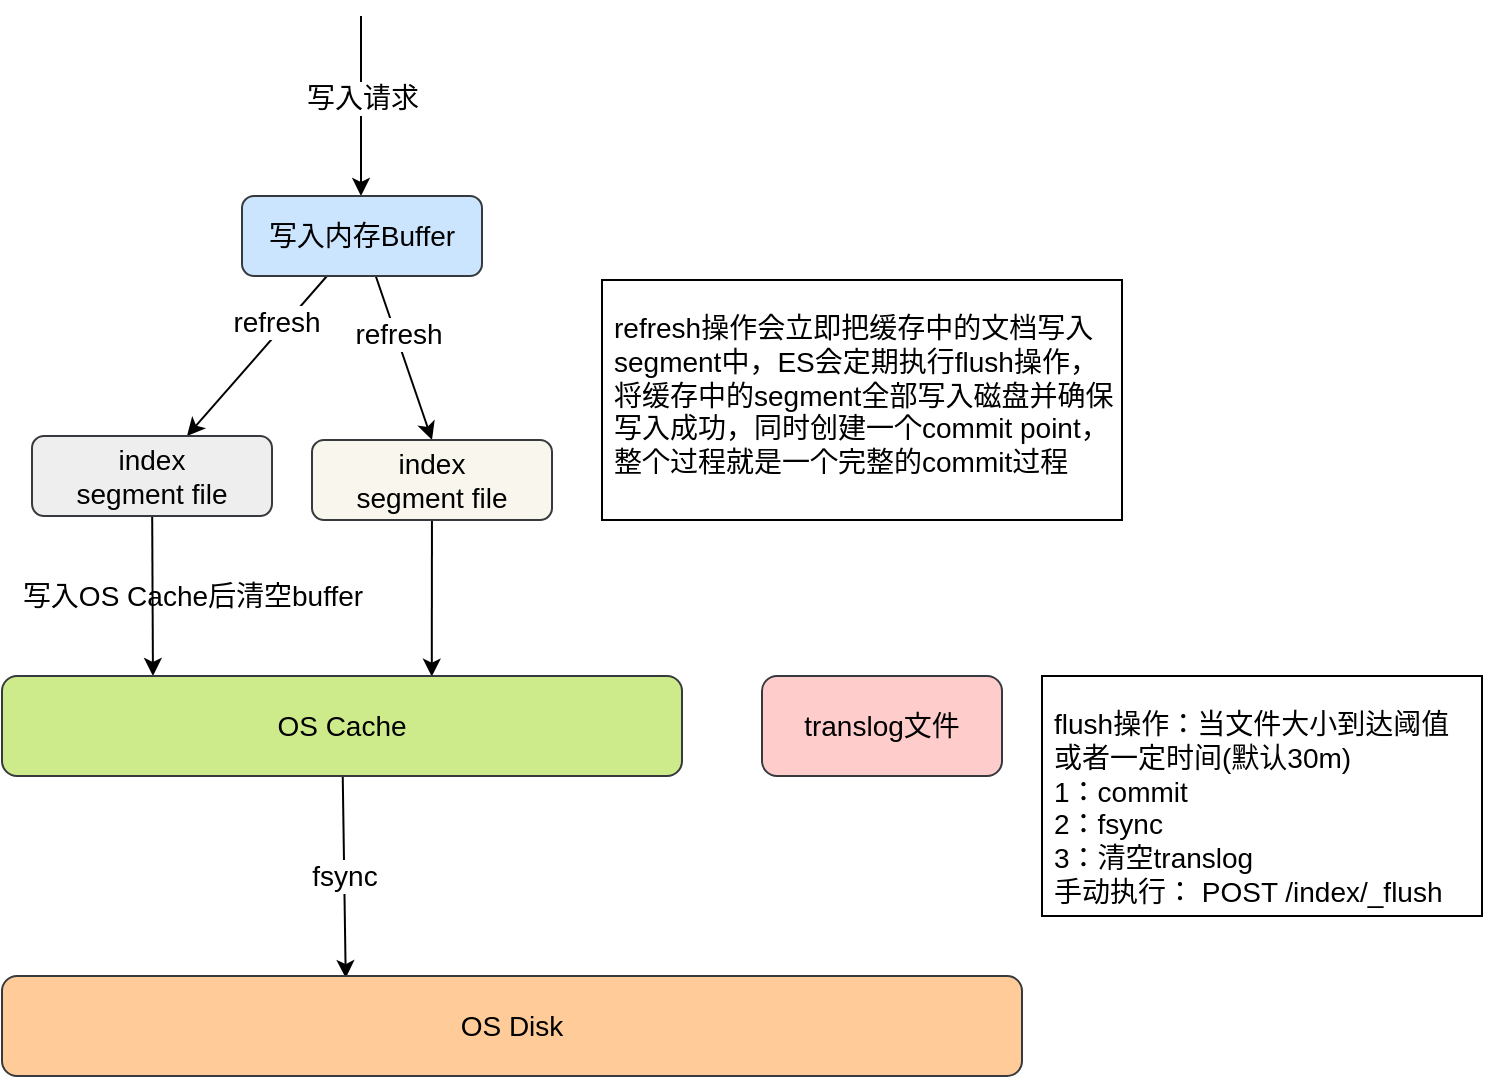 <mxfile version="14.4.2" type="device"><diagram id="dcUw6deGFhceFnINedCC" name="第 1 页"><mxGraphModel dx="768" dy="482" grid="1" gridSize="10" guides="1" tooltips="1" connect="1" arrows="1" fold="1" page="1" pageScale="1" pageWidth="827" pageHeight="1169" math="0" shadow="0"><root><mxCell id="0"/><mxCell id="1" parent="0"/><mxCell id="i7Db-yAo6LeeU0KmeGEl-2" value="" style="endArrow=classic;html=1;entryX=0.5;entryY=0;entryDx=0;entryDy=0;" parent="1" edge="1"><mxGeometry width="50" height="50" relative="1" as="geometry"><mxPoint x="299.5" y="40" as="sourcePoint"/><mxPoint x="299.5" y="130" as="targetPoint"/></mxGeometry></mxCell><mxCell id="i7Db-yAo6LeeU0KmeGEl-3" value="写入请求" style="edgeLabel;html=1;align=center;verticalAlign=middle;resizable=0;points=[];fontSize=14;" parent="i7Db-yAo6LeeU0KmeGEl-2" vertex="1" connectable="0"><mxGeometry x="-0.258" y="-1" relative="1" as="geometry"><mxPoint x="1.5" y="7" as="offset"/></mxGeometry></mxCell><mxCell id="i7Db-yAo6LeeU0KmeGEl-7" value="" style="rounded=0;orthogonalLoop=1;jettySize=auto;html=1;fontSize=14;" parent="1" source="i7Db-yAo6LeeU0KmeGEl-4" target="i7Db-yAo6LeeU0KmeGEl-6" edge="1"><mxGeometry relative="1" as="geometry"/></mxCell><mxCell id="i7Db-yAo6LeeU0KmeGEl-17" value="refresh" style="edgeLabel;html=1;align=center;verticalAlign=middle;resizable=0;points=[];fontSize=14;" parent="i7Db-yAo6LeeU0KmeGEl-7" vertex="1" connectable="0"><mxGeometry x="-0.466" y="2" relative="1" as="geometry"><mxPoint x="-8.11" as="offset"/></mxGeometry></mxCell><mxCell id="i7Db-yAo6LeeU0KmeGEl-9" style="edgeStyle=none;rounded=0;orthogonalLoop=1;jettySize=auto;html=1;entryX=0.5;entryY=0;entryDx=0;entryDy=0;fontSize=14;" parent="1" source="i7Db-yAo6LeeU0KmeGEl-4" target="i7Db-yAo6LeeU0KmeGEl-8" edge="1"><mxGeometry relative="1" as="geometry"/></mxCell><mxCell id="i7Db-yAo6LeeU0KmeGEl-18" value="refresh" style="edgeLabel;html=1;align=center;verticalAlign=middle;resizable=0;points=[];fontSize=14;" parent="i7Db-yAo6LeeU0KmeGEl-9" vertex="1" connectable="0"><mxGeometry x="-0.282" y="1" relative="1" as="geometry"><mxPoint as="offset"/></mxGeometry></mxCell><mxCell id="i7Db-yAo6LeeU0KmeGEl-4" value="写入内存Buffer" style="rounded=1;whiteSpace=wrap;html=1;fontSize=14;fillColor=#cce5ff;strokeColor=#36393d;" parent="1" vertex="1"><mxGeometry x="240" y="130" width="120" height="40" as="geometry"/></mxCell><mxCell id="i7Db-yAo6LeeU0KmeGEl-11" style="edgeStyle=none;rounded=0;orthogonalLoop=1;jettySize=auto;html=1;entryX=0.222;entryY=0;entryDx=0;entryDy=0;entryPerimeter=0;fontSize=14;" parent="1" source="i7Db-yAo6LeeU0KmeGEl-6" target="i7Db-yAo6LeeU0KmeGEl-10" edge="1"><mxGeometry relative="1" as="geometry"/></mxCell><mxCell id="i7Db-yAo6LeeU0KmeGEl-6" value="index&lt;br&gt;segment file" style="whiteSpace=wrap;html=1;rounded=1;fontSize=14;verticalAlign=middle;align=center;fillColor=#eeeeee;strokeColor=#36393d;" parent="1" vertex="1"><mxGeometry x="135" y="250" width="120" height="40" as="geometry"/></mxCell><mxCell id="i7Db-yAo6LeeU0KmeGEl-12" style="edgeStyle=none;rounded=0;orthogonalLoop=1;jettySize=auto;html=1;entryX=0.632;entryY=0.006;entryDx=0;entryDy=0;entryPerimeter=0;fontSize=14;" parent="1" source="i7Db-yAo6LeeU0KmeGEl-8" target="i7Db-yAo6LeeU0KmeGEl-10" edge="1"><mxGeometry relative="1" as="geometry"/></mxCell><mxCell id="i7Db-yAo6LeeU0KmeGEl-8" value="index&lt;br&gt;segment file" style="whiteSpace=wrap;html=1;rounded=1;fontSize=14;fillColor=#f9f7ed;strokeColor=#36393d;" parent="1" vertex="1"><mxGeometry x="275" y="252" width="120" height="40" as="geometry"/></mxCell><mxCell id="i7Db-yAo6LeeU0KmeGEl-14" style="edgeStyle=none;rounded=0;orthogonalLoop=1;jettySize=auto;html=1;fontSize=14;entryX=0.337;entryY=0.02;entryDx=0;entryDy=0;entryPerimeter=0;" parent="1" source="i7Db-yAo6LeeU0KmeGEl-10" target="i7Db-yAo6LeeU0KmeGEl-13" edge="1"><mxGeometry relative="1" as="geometry"><mxPoint x="300" y="510" as="targetPoint"/></mxGeometry></mxCell><mxCell id="i7Db-yAo6LeeU0KmeGEl-16" value="fsync" style="edgeLabel;html=1;align=center;verticalAlign=middle;resizable=0;points=[];fontSize=14;" parent="i7Db-yAo6LeeU0KmeGEl-14" vertex="1" connectable="0"><mxGeometry x="-0.207" y="3" relative="1" as="geometry"><mxPoint x="-3" y="10" as="offset"/></mxGeometry></mxCell><mxCell id="i7Db-yAo6LeeU0KmeGEl-10" value="OS Cache" style="rounded=1;whiteSpace=wrap;html=1;fontSize=14;align=center;fillColor=#cdeb8b;strokeColor=#36393d;" parent="1" vertex="1"><mxGeometry x="120" y="370" width="340" height="50" as="geometry"/></mxCell><mxCell id="i7Db-yAo6LeeU0KmeGEl-13" value="OS Disk" style="rounded=1;whiteSpace=wrap;html=1;fontSize=14;align=center;fillColor=#ffcc99;strokeColor=#36393d;" parent="1" vertex="1"><mxGeometry x="120" y="520" width="510" height="50" as="geometry"/></mxCell><mxCell id="i7Db-yAo6LeeU0KmeGEl-15" value="写入OS Cache后清空buffer" style="text;html=1;align=center;verticalAlign=middle;resizable=0;points=[];autosize=1;fontSize=14;" parent="1" vertex="1"><mxGeometry x="120" y="320" width="190" height="20" as="geometry"/></mxCell><mxCell id="i7Db-yAo6LeeU0KmeGEl-19" value="refresh操作会立即把缓存中的文档写入segment中，ES会定期执行flush操作，将缓存中的segment全部写入磁盘并确保写入成功，同时创建一个commit point，整个过程就是一个完整的commit过程" style="whiteSpace=wrap;html=1;fontSize=14;align=left;verticalAlign=top;spacingTop=5;spacing=6;" parent="1" vertex="1"><mxGeometry x="420" y="172" width="260" height="120" as="geometry"/></mxCell><mxCell id="i7Db-yAo6LeeU0KmeGEl-20" value="flush操作：当文件大小到达阈值或者一定时间(默认30m)&lt;br&gt;1：commit&lt;br&gt;2：fsync&lt;br&gt;3：清空translog&lt;br&gt;手动执行： POST /index/_flush" style="whiteSpace=wrap;html=1;fontSize=14;align=left;verticalAlign=top;spacingTop=5;spacing=6;" parent="1" vertex="1"><mxGeometry x="640" y="370" width="220" height="120" as="geometry"/></mxCell><mxCell id="i7Db-yAo6LeeU0KmeGEl-21" value="translog文件" style="rounded=1;whiteSpace=wrap;html=1;fontSize=14;align=center;fillColor=#ffcccc;strokeColor=#36393d;" parent="1" vertex="1"><mxGeometry x="500" y="370" width="120" height="50" as="geometry"/></mxCell></root></mxGraphModel></diagram></mxfile>